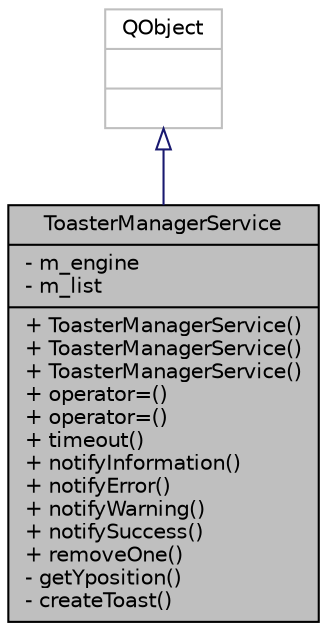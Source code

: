 digraph "ToasterManagerService"
{
  edge [fontname="Helvetica",fontsize="10",labelfontname="Helvetica",labelfontsize="10"];
  node [fontname="Helvetica",fontsize="10",shape=record];
  Node1 [label="{ToasterManagerService\n|- m_engine\l- m_list\l|+ ToasterManagerService()\l+ ToasterManagerService()\l+ ToasterManagerService()\l+ operator=()\l+ operator=()\l+ timeout()\l+ notifyInformation()\l+ notifyError()\l+ notifyWarning()\l+ notifySuccess()\l+ removeOne()\l- getYposition()\l- createToast()\l}",height=0.2,width=0.4,color="black", fillcolor="grey75", style="filled", fontcolor="black"];
  Node2 -> Node1 [dir="back",color="midnightblue",fontsize="10",style="solid",arrowtail="onormal",fontname="Helvetica"];
  Node2 [label="{QObject\n||}",height=0.2,width=0.4,color="grey75", fillcolor="white", style="filled"];
}
